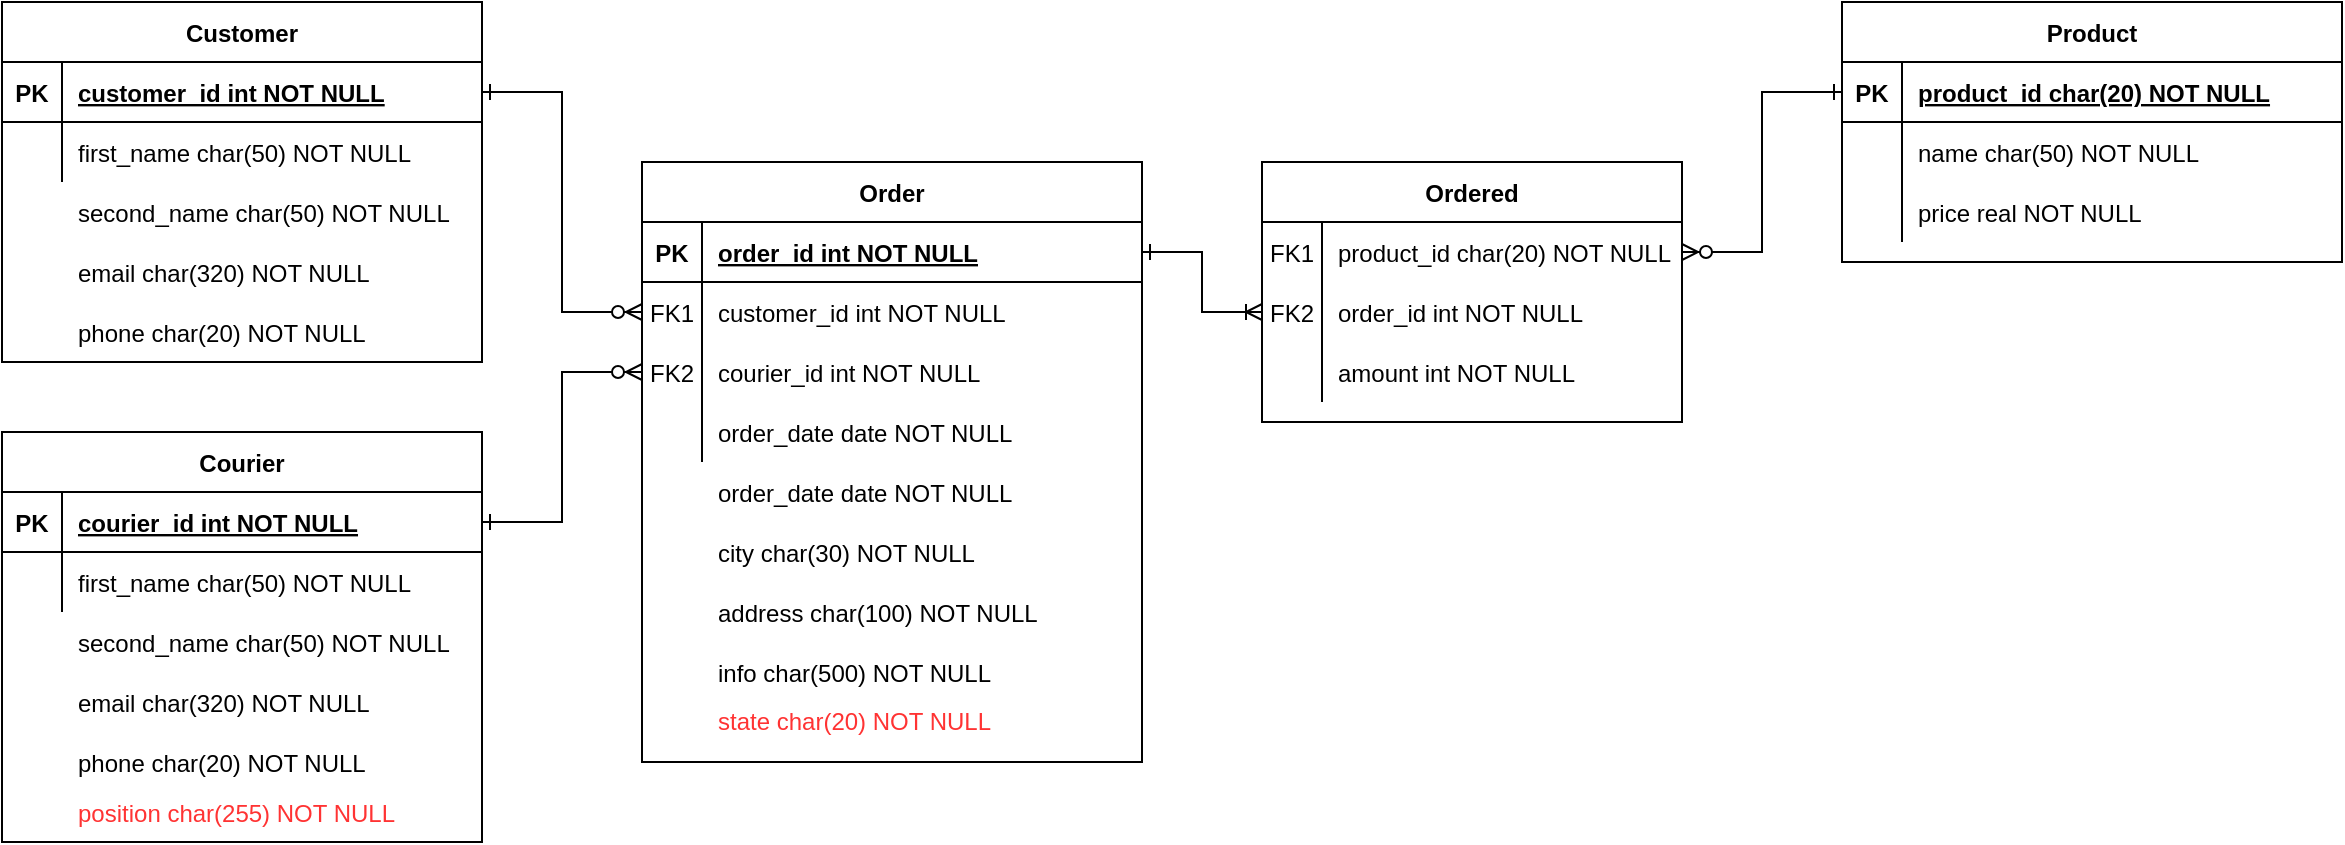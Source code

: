 <mxfile version="14.4.3" type="device"><diagram id="R2lEEEUBdFMjLlhIrx00" name="Page-1"><mxGraphModel dx="1550" dy="787" grid="1" gridSize="10" guides="1" tooltips="1" connect="1" arrows="1" fold="1" page="1" pageScale="1" pageWidth="1169" pageHeight="827" math="0" shadow="0" extFonts="Permanent Marker^https://fonts.googleapis.com/css?family=Permanent+Marker"><root><mxCell id="0"/><mxCell id="1" parent="0"/><mxCell id="C-vyLk0tnHw3VtMMgP7b-1" value="" style="edgeStyle=orthogonalEdgeStyle;endArrow=ERzeroToMany;startArrow=ERone;endFill=1;startFill=0;rounded=0;" parent="1" source="C-vyLk0tnHw3VtMMgP7b-24" target="C-vyLk0tnHw3VtMMgP7b-6" edge="1"><mxGeometry width="100" height="100" relative="1" as="geometry"><mxPoint x="340" y="720" as="sourcePoint"/><mxPoint x="440" y="620" as="targetPoint"/></mxGeometry></mxCell><mxCell id="C-vyLk0tnHw3VtMMgP7b-2" value="Order" style="shape=table;startSize=30;container=1;collapsible=1;childLayout=tableLayout;fixedRows=1;rowLines=0;fontStyle=1;align=center;resizeLast=1;" parent="1" vertex="1"><mxGeometry x="400" y="120" width="250" height="300" as="geometry"/></mxCell><mxCell id="C-vyLk0tnHw3VtMMgP7b-3" value="" style="shape=partialRectangle;collapsible=0;dropTarget=0;pointerEvents=0;fillColor=none;points=[[0,0.5],[1,0.5]];portConstraint=eastwest;top=0;left=0;right=0;bottom=1;" parent="C-vyLk0tnHw3VtMMgP7b-2" vertex="1"><mxGeometry y="30" width="250" height="30" as="geometry"/></mxCell><mxCell id="C-vyLk0tnHw3VtMMgP7b-4" value="PK" style="shape=partialRectangle;overflow=hidden;connectable=0;fillColor=none;top=0;left=0;bottom=0;right=0;fontStyle=1;" parent="C-vyLk0tnHw3VtMMgP7b-3" vertex="1"><mxGeometry width="30" height="30" as="geometry"/></mxCell><mxCell id="C-vyLk0tnHw3VtMMgP7b-5" value="order_id int NOT NULL " style="shape=partialRectangle;overflow=hidden;connectable=0;fillColor=none;top=0;left=0;bottom=0;right=0;align=left;spacingLeft=6;fontStyle=5;" parent="C-vyLk0tnHw3VtMMgP7b-3" vertex="1"><mxGeometry x="30" width="220" height="30" as="geometry"/></mxCell><mxCell id="C-vyLk0tnHw3VtMMgP7b-6" value="" style="shape=partialRectangle;collapsible=0;dropTarget=0;pointerEvents=0;fillColor=none;points=[[0,0.5],[1,0.5]];portConstraint=eastwest;top=0;left=0;right=0;bottom=0;" parent="C-vyLk0tnHw3VtMMgP7b-2" vertex="1"><mxGeometry y="60" width="250" height="30" as="geometry"/></mxCell><mxCell id="C-vyLk0tnHw3VtMMgP7b-7" value="FK1" style="shape=partialRectangle;overflow=hidden;connectable=0;fillColor=none;top=0;left=0;bottom=0;right=0;" parent="C-vyLk0tnHw3VtMMgP7b-6" vertex="1"><mxGeometry width="30" height="30" as="geometry"/></mxCell><mxCell id="C-vyLk0tnHw3VtMMgP7b-8" value="customer_id int NOT NULL" style="shape=partialRectangle;overflow=hidden;connectable=0;fillColor=none;top=0;left=0;bottom=0;right=0;align=left;spacingLeft=6;" parent="C-vyLk0tnHw3VtMMgP7b-6" vertex="1"><mxGeometry x="30" width="220" height="30" as="geometry"/></mxCell><mxCell id="C-vyLk0tnHw3VtMMgP7b-9" value="" style="shape=partialRectangle;collapsible=0;dropTarget=0;pointerEvents=0;fillColor=none;points=[[0,0.5],[1,0.5]];portConstraint=eastwest;top=0;left=0;right=0;bottom=0;" parent="C-vyLk0tnHw3VtMMgP7b-2" vertex="1"><mxGeometry y="90" width="250" height="30" as="geometry"/></mxCell><mxCell id="C-vyLk0tnHw3VtMMgP7b-10" value="FK2" style="shape=partialRectangle;overflow=hidden;connectable=0;fillColor=none;top=0;left=0;bottom=0;right=0;" parent="C-vyLk0tnHw3VtMMgP7b-9" vertex="1"><mxGeometry width="30" height="30" as="geometry"/></mxCell><mxCell id="C-vyLk0tnHw3VtMMgP7b-11" value="courier_id int NOT NULL" style="shape=partialRectangle;overflow=hidden;connectable=0;fillColor=none;top=0;left=0;bottom=0;right=0;align=left;spacingLeft=6;" parent="C-vyLk0tnHw3VtMMgP7b-9" vertex="1"><mxGeometry x="30" width="220" height="30" as="geometry"/></mxCell><mxCell id="mKZ9KQitrfVfsh1KLSep-66" value="" style="shape=partialRectangle;collapsible=0;dropTarget=0;pointerEvents=0;fillColor=none;points=[[0,0.5],[1,0.5]];portConstraint=eastwest;top=0;left=0;right=0;bottom=0;" vertex="1" parent="C-vyLk0tnHw3VtMMgP7b-2"><mxGeometry y="120" width="250" height="30" as="geometry"/></mxCell><mxCell id="mKZ9KQitrfVfsh1KLSep-67" value="" style="shape=partialRectangle;overflow=hidden;connectable=0;fillColor=none;top=0;left=0;bottom=0;right=0;" vertex="1" parent="mKZ9KQitrfVfsh1KLSep-66"><mxGeometry width="30" height="30" as="geometry"/></mxCell><mxCell id="mKZ9KQitrfVfsh1KLSep-68" value="order_date date NOT NULL" style="shape=partialRectangle;overflow=hidden;connectable=0;fillColor=none;top=0;left=0;bottom=0;right=0;align=left;spacingLeft=6;" vertex="1" parent="mKZ9KQitrfVfsh1KLSep-66"><mxGeometry x="30" width="220" height="30" as="geometry"/></mxCell><mxCell id="C-vyLk0tnHw3VtMMgP7b-23" value="Customer" style="shape=table;startSize=30;container=1;collapsible=1;childLayout=tableLayout;fixedRows=1;rowLines=0;fontStyle=1;align=center;resizeLast=1;" parent="1" vertex="1"><mxGeometry x="80" y="40" width="240" height="180" as="geometry"/></mxCell><mxCell id="C-vyLk0tnHw3VtMMgP7b-24" value="" style="shape=partialRectangle;collapsible=0;dropTarget=0;pointerEvents=0;fillColor=none;points=[[0,0.5],[1,0.5]];portConstraint=eastwest;top=0;left=0;right=0;bottom=1;" parent="C-vyLk0tnHw3VtMMgP7b-23" vertex="1"><mxGeometry y="30" width="240" height="30" as="geometry"/></mxCell><mxCell id="C-vyLk0tnHw3VtMMgP7b-25" value="PK" style="shape=partialRectangle;overflow=hidden;connectable=0;fillColor=none;top=0;left=0;bottom=0;right=0;fontStyle=1;" parent="C-vyLk0tnHw3VtMMgP7b-24" vertex="1"><mxGeometry width="30" height="30" as="geometry"/></mxCell><mxCell id="C-vyLk0tnHw3VtMMgP7b-26" value="customer_id int NOT NULL " style="shape=partialRectangle;overflow=hidden;connectable=0;fillColor=none;top=0;left=0;bottom=0;right=0;align=left;spacingLeft=6;fontStyle=5;" parent="C-vyLk0tnHw3VtMMgP7b-24" vertex="1"><mxGeometry x="30" width="210" height="30" as="geometry"/></mxCell><mxCell id="C-vyLk0tnHw3VtMMgP7b-27" value="" style="shape=partialRectangle;collapsible=0;dropTarget=0;pointerEvents=0;fillColor=none;points=[[0,0.5],[1,0.5]];portConstraint=eastwest;top=0;left=0;right=0;bottom=0;" parent="C-vyLk0tnHw3VtMMgP7b-23" vertex="1"><mxGeometry y="60" width="240" height="30" as="geometry"/></mxCell><mxCell id="C-vyLk0tnHw3VtMMgP7b-28" value="" style="shape=partialRectangle;overflow=hidden;connectable=0;fillColor=none;top=0;left=0;bottom=0;right=0;" parent="C-vyLk0tnHw3VtMMgP7b-27" vertex="1"><mxGeometry width="30" height="30" as="geometry"/></mxCell><mxCell id="C-vyLk0tnHw3VtMMgP7b-29" value="first_name char(50) NOT NULL" style="shape=partialRectangle;overflow=hidden;connectable=0;fillColor=none;top=0;left=0;bottom=0;right=0;align=left;spacingLeft=6;" parent="C-vyLk0tnHw3VtMMgP7b-27" vertex="1"><mxGeometry x="30" width="210" height="30" as="geometry"/></mxCell><mxCell id="mKZ9KQitrfVfsh1KLSep-1" value="Product" style="shape=table;startSize=30;container=1;collapsible=1;childLayout=tableLayout;fixedRows=1;rowLines=0;fontStyle=1;align=center;resizeLast=1;" vertex="1" parent="1"><mxGeometry x="1000" y="40" width="250" height="130" as="geometry"/></mxCell><mxCell id="mKZ9KQitrfVfsh1KLSep-2" value="" style="shape=partialRectangle;collapsible=0;dropTarget=0;pointerEvents=0;fillColor=none;points=[[0,0.5],[1,0.5]];portConstraint=eastwest;top=0;left=0;right=0;bottom=1;" vertex="1" parent="mKZ9KQitrfVfsh1KLSep-1"><mxGeometry y="30" width="250" height="30" as="geometry"/></mxCell><mxCell id="mKZ9KQitrfVfsh1KLSep-3" value="PK" style="shape=partialRectangle;overflow=hidden;connectable=0;fillColor=none;top=0;left=0;bottom=0;right=0;fontStyle=1;" vertex="1" parent="mKZ9KQitrfVfsh1KLSep-2"><mxGeometry width="30" height="30" as="geometry"/></mxCell><mxCell id="mKZ9KQitrfVfsh1KLSep-4" value="product_id char(20) NOT NULL " style="shape=partialRectangle;overflow=hidden;connectable=0;fillColor=none;top=0;left=0;bottom=0;right=0;align=left;spacingLeft=6;fontStyle=5;" vertex="1" parent="mKZ9KQitrfVfsh1KLSep-2"><mxGeometry x="30" width="220" height="30" as="geometry"/></mxCell><mxCell id="mKZ9KQitrfVfsh1KLSep-5" value="" style="shape=partialRectangle;collapsible=0;dropTarget=0;pointerEvents=0;fillColor=none;points=[[0,0.5],[1,0.5]];portConstraint=eastwest;top=0;left=0;right=0;bottom=0;" vertex="1" parent="mKZ9KQitrfVfsh1KLSep-1"><mxGeometry y="60" width="250" height="30" as="geometry"/></mxCell><mxCell id="mKZ9KQitrfVfsh1KLSep-6" value="" style="shape=partialRectangle;overflow=hidden;connectable=0;fillColor=none;top=0;left=0;bottom=0;right=0;" vertex="1" parent="mKZ9KQitrfVfsh1KLSep-5"><mxGeometry width="30" height="30" as="geometry"/></mxCell><mxCell id="mKZ9KQitrfVfsh1KLSep-7" value="name char(50) NOT NULL" style="shape=partialRectangle;overflow=hidden;connectable=0;fillColor=none;top=0;left=0;bottom=0;right=0;align=left;spacingLeft=6;" vertex="1" parent="mKZ9KQitrfVfsh1KLSep-5"><mxGeometry x="30" width="220" height="30" as="geometry"/></mxCell><mxCell id="mKZ9KQitrfVfsh1KLSep-8" value="" style="shape=partialRectangle;collapsible=0;dropTarget=0;pointerEvents=0;fillColor=none;points=[[0,0.5],[1,0.5]];portConstraint=eastwest;top=0;left=0;right=0;bottom=0;" vertex="1" parent="mKZ9KQitrfVfsh1KLSep-1"><mxGeometry y="90" width="250" height="30" as="geometry"/></mxCell><mxCell id="mKZ9KQitrfVfsh1KLSep-9" value="" style="shape=partialRectangle;overflow=hidden;connectable=0;fillColor=none;top=0;left=0;bottom=0;right=0;" vertex="1" parent="mKZ9KQitrfVfsh1KLSep-8"><mxGeometry width="30" height="30" as="geometry"/></mxCell><mxCell id="mKZ9KQitrfVfsh1KLSep-10" value="price real NOT NULL" style="shape=partialRectangle;overflow=hidden;connectable=0;fillColor=none;top=0;left=0;bottom=0;right=0;align=left;spacingLeft=6;" vertex="1" parent="mKZ9KQitrfVfsh1KLSep-8"><mxGeometry x="30" width="220" height="30" as="geometry"/></mxCell><mxCell id="mKZ9KQitrfVfsh1KLSep-24" value="Ordered" style="shape=table;startSize=30;container=1;collapsible=1;childLayout=tableLayout;fixedRows=1;rowLines=0;fontStyle=1;align=center;resizeLast=1;" vertex="1" parent="1"><mxGeometry x="710" y="120" width="210" height="130" as="geometry"/></mxCell><mxCell id="mKZ9KQitrfVfsh1KLSep-28" value="" style="shape=partialRectangle;collapsible=0;dropTarget=0;pointerEvents=0;fillColor=none;top=0;left=0;bottom=0;right=0;points=[[0,0.5],[1,0.5]];portConstraint=eastwest;" vertex="1" parent="mKZ9KQitrfVfsh1KLSep-24"><mxGeometry y="30" width="210" height="30" as="geometry"/></mxCell><mxCell id="mKZ9KQitrfVfsh1KLSep-29" value="FK1" style="shape=partialRectangle;connectable=0;fillColor=none;top=0;left=0;bottom=0;right=0;editable=1;overflow=hidden;" vertex="1" parent="mKZ9KQitrfVfsh1KLSep-28"><mxGeometry width="30" height="30" as="geometry"/></mxCell><mxCell id="mKZ9KQitrfVfsh1KLSep-30" value="product_id char(20) NOT NULL" style="shape=partialRectangle;connectable=0;fillColor=none;top=0;left=0;bottom=0;right=0;align=left;spacingLeft=6;overflow=hidden;" vertex="1" parent="mKZ9KQitrfVfsh1KLSep-28"><mxGeometry x="30" width="180" height="30" as="geometry"/></mxCell><mxCell id="mKZ9KQitrfVfsh1KLSep-31" value="" style="shape=partialRectangle;collapsible=0;dropTarget=0;pointerEvents=0;fillColor=none;top=0;left=0;bottom=0;right=0;points=[[0,0.5],[1,0.5]];portConstraint=eastwest;" vertex="1" parent="mKZ9KQitrfVfsh1KLSep-24"><mxGeometry y="60" width="210" height="30" as="geometry"/></mxCell><mxCell id="mKZ9KQitrfVfsh1KLSep-32" value="FK2" style="shape=partialRectangle;connectable=0;fillColor=none;top=0;left=0;bottom=0;right=0;editable=1;overflow=hidden;" vertex="1" parent="mKZ9KQitrfVfsh1KLSep-31"><mxGeometry width="30" height="30" as="geometry"/></mxCell><mxCell id="mKZ9KQitrfVfsh1KLSep-33" value="order_id int NOT NULL" style="shape=partialRectangle;connectable=0;fillColor=none;top=0;left=0;bottom=0;right=0;align=left;spacingLeft=6;overflow=hidden;" vertex="1" parent="mKZ9KQitrfVfsh1KLSep-31"><mxGeometry x="30" width="180" height="30" as="geometry"/></mxCell><mxCell id="mKZ9KQitrfVfsh1KLSep-34" value="" style="shape=partialRectangle;collapsible=0;dropTarget=0;pointerEvents=0;fillColor=none;top=0;left=0;bottom=0;right=0;points=[[0,0.5],[1,0.5]];portConstraint=eastwest;" vertex="1" parent="mKZ9KQitrfVfsh1KLSep-24"><mxGeometry y="90" width="210" height="30" as="geometry"/></mxCell><mxCell id="mKZ9KQitrfVfsh1KLSep-35" value="" style="shape=partialRectangle;connectable=0;fillColor=none;top=0;left=0;bottom=0;right=0;editable=1;overflow=hidden;" vertex="1" parent="mKZ9KQitrfVfsh1KLSep-34"><mxGeometry width="30" height="30" as="geometry"/></mxCell><mxCell id="mKZ9KQitrfVfsh1KLSep-36" value="amount int NOT NULL" style="shape=partialRectangle;connectable=0;fillColor=none;top=0;left=0;bottom=0;right=0;align=left;spacingLeft=6;overflow=hidden;" vertex="1" parent="mKZ9KQitrfVfsh1KLSep-34"><mxGeometry x="30" width="180" height="30" as="geometry"/></mxCell><mxCell id="mKZ9KQitrfVfsh1KLSep-37" style="edgeStyle=orthogonalEdgeStyle;rounded=0;orthogonalLoop=1;jettySize=auto;html=1;exitX=1;exitY=0.5;exitDx=0;exitDy=0;entryX=0;entryY=0.5;entryDx=0;entryDy=0;endArrow=ERone;endFill=0;startArrow=ERzeroToMany;startFill=1;" edge="1" parent="1" source="mKZ9KQitrfVfsh1KLSep-28" target="mKZ9KQitrfVfsh1KLSep-2"><mxGeometry relative="1" as="geometry"/></mxCell><mxCell id="mKZ9KQitrfVfsh1KLSep-38" style="edgeStyle=orthogonalEdgeStyle;rounded=0;orthogonalLoop=1;jettySize=auto;html=1;exitX=1;exitY=0.5;exitDx=0;exitDy=0;endArrow=ERoneToMany;endFill=0;startArrow=ERone;startFill=0;" edge="1" parent="1" source="C-vyLk0tnHw3VtMMgP7b-3" target="mKZ9KQitrfVfsh1KLSep-31"><mxGeometry relative="1" as="geometry"/></mxCell><mxCell id="mKZ9KQitrfVfsh1KLSep-47" value="" style="shape=partialRectangle;collapsible=0;dropTarget=0;pointerEvents=0;fillColor=none;points=[[0,0.5],[1,0.5]];portConstraint=eastwest;top=0;left=0;right=0;bottom=0;" vertex="1" parent="1"><mxGeometry x="400" y="270" width="250" height="30" as="geometry"/></mxCell><mxCell id="mKZ9KQitrfVfsh1KLSep-48" value="" style="shape=partialRectangle;overflow=hidden;connectable=0;fillColor=none;top=0;left=0;bottom=0;right=0;" vertex="1" parent="mKZ9KQitrfVfsh1KLSep-47"><mxGeometry width="30" height="30" as="geometry"/></mxCell><mxCell id="mKZ9KQitrfVfsh1KLSep-49" value="order_date date NOT NULL" style="shape=partialRectangle;overflow=hidden;connectable=0;fillColor=none;top=0;left=0;bottom=0;right=0;align=left;spacingLeft=6;" vertex="1" parent="mKZ9KQitrfVfsh1KLSep-47"><mxGeometry x="30" width="220" height="30" as="geometry"/></mxCell><mxCell id="mKZ9KQitrfVfsh1KLSep-50" value="second_name char(50) NOT NULL" style="shape=partialRectangle;overflow=hidden;connectable=0;fillColor=none;top=0;left=0;bottom=0;right=0;align=left;spacingLeft=6;" vertex="1" parent="1"><mxGeometry x="110" y="130" width="210" height="30" as="geometry"/></mxCell><mxCell id="mKZ9KQitrfVfsh1KLSep-51" value="email char(320) NOT NULL" style="shape=partialRectangle;overflow=hidden;connectable=0;fillColor=none;top=0;left=0;bottom=0;right=0;align=left;spacingLeft=6;" vertex="1" parent="1"><mxGeometry x="110" y="160" width="210" height="30" as="geometry"/></mxCell><mxCell id="mKZ9KQitrfVfsh1KLSep-52" value="phone char(20) NOT NULL" style="shape=partialRectangle;overflow=hidden;connectable=0;fillColor=none;top=0;left=0;bottom=0;right=0;align=left;spacingLeft=6;" vertex="1" parent="1"><mxGeometry x="110" y="190" width="210" height="30" as="geometry"/></mxCell><mxCell id="mKZ9KQitrfVfsh1KLSep-54" value="" style="shape=partialRectangle;collapsible=0;dropTarget=0;pointerEvents=0;fillColor=none;points=[[0,0.5],[1,0.5]];portConstraint=eastwest;top=0;left=0;right=0;bottom=0;" vertex="1" parent="1"><mxGeometry x="400" y="330" width="250" height="30" as="geometry"/></mxCell><mxCell id="mKZ9KQitrfVfsh1KLSep-55" value="" style="shape=partialRectangle;overflow=hidden;connectable=0;fillColor=none;top=0;left=0;bottom=0;right=0;" vertex="1" parent="mKZ9KQitrfVfsh1KLSep-54"><mxGeometry width="30" height="30" as="geometry"/></mxCell><mxCell id="mKZ9KQitrfVfsh1KLSep-56" value="address char(100) NOT NULL" style="shape=partialRectangle;overflow=hidden;connectable=0;fillColor=none;top=0;left=0;bottom=0;right=0;align=left;spacingLeft=6;" vertex="1" parent="mKZ9KQitrfVfsh1KLSep-54"><mxGeometry x="30" width="220" height="30" as="geometry"/></mxCell><mxCell id="mKZ9KQitrfVfsh1KLSep-57" value="" style="shape=partialRectangle;collapsible=0;dropTarget=0;pointerEvents=0;fillColor=none;points=[[0,0.5],[1,0.5]];portConstraint=eastwest;top=0;left=0;right=0;bottom=0;" vertex="1" parent="1"><mxGeometry x="400" y="300" width="250" height="30" as="geometry"/></mxCell><mxCell id="mKZ9KQitrfVfsh1KLSep-58" value="" style="shape=partialRectangle;overflow=hidden;connectable=0;fillColor=none;top=0;left=0;bottom=0;right=0;" vertex="1" parent="mKZ9KQitrfVfsh1KLSep-57"><mxGeometry width="30" height="30" as="geometry"/></mxCell><mxCell id="mKZ9KQitrfVfsh1KLSep-59" value="city char(30) NOT NULL" style="shape=partialRectangle;overflow=hidden;connectable=0;fillColor=none;top=0;left=0;bottom=0;right=0;align=left;spacingLeft=6;" vertex="1" parent="mKZ9KQitrfVfsh1KLSep-57"><mxGeometry x="30" width="220" height="30" as="geometry"/></mxCell><mxCell id="mKZ9KQitrfVfsh1KLSep-60" value="" style="shape=partialRectangle;collapsible=0;dropTarget=0;pointerEvents=0;fillColor=none;points=[[0,0.5],[1,0.5]];portConstraint=eastwest;top=0;left=0;right=0;bottom=0;" vertex="1" parent="1"><mxGeometry x="400" y="360" width="250" height="30" as="geometry"/></mxCell><mxCell id="mKZ9KQitrfVfsh1KLSep-61" value="" style="shape=partialRectangle;overflow=hidden;connectable=0;fillColor=none;top=0;left=0;bottom=0;right=0;" vertex="1" parent="mKZ9KQitrfVfsh1KLSep-60"><mxGeometry width="30" height="30" as="geometry"/></mxCell><mxCell id="mKZ9KQitrfVfsh1KLSep-62" value="info char(500) NOT NULL" style="shape=partialRectangle;overflow=hidden;connectable=0;fillColor=none;top=0;left=0;bottom=0;right=0;align=left;spacingLeft=6;" vertex="1" parent="mKZ9KQitrfVfsh1KLSep-60"><mxGeometry x="30" width="220" height="30" as="geometry"/></mxCell><mxCell id="mKZ9KQitrfVfsh1KLSep-63" value="" style="shape=partialRectangle;collapsible=0;dropTarget=0;pointerEvents=0;fillColor=none;points=[[0,0.5],[1,0.5]];portConstraint=eastwest;top=0;left=0;right=0;bottom=0;" vertex="1" parent="1"><mxGeometry x="400" y="384" width="250" height="30" as="geometry"/></mxCell><mxCell id="mKZ9KQitrfVfsh1KLSep-64" value="" style="shape=partialRectangle;overflow=hidden;connectable=0;fillColor=none;top=0;left=0;bottom=0;right=0;" vertex="1" parent="mKZ9KQitrfVfsh1KLSep-63"><mxGeometry width="30" height="30" as="geometry"/></mxCell><mxCell id="mKZ9KQitrfVfsh1KLSep-65" value="state char(20) NOT NULL" style="shape=partialRectangle;overflow=hidden;connectable=0;fillColor=none;top=0;left=0;bottom=0;right=0;align=left;spacingLeft=6;fontColor=#FF3333;" vertex="1" parent="mKZ9KQitrfVfsh1KLSep-63"><mxGeometry x="30" width="220" height="30" as="geometry"/></mxCell><mxCell id="mKZ9KQitrfVfsh1KLSep-76" value="Courier" style="shape=table;startSize=30;container=1;collapsible=1;childLayout=tableLayout;fixedRows=1;rowLines=0;fontStyle=1;align=center;resizeLast=1;" vertex="1" parent="1"><mxGeometry x="80" y="255" width="240" height="205" as="geometry"/></mxCell><mxCell id="mKZ9KQitrfVfsh1KLSep-77" value="" style="shape=partialRectangle;collapsible=0;dropTarget=0;pointerEvents=0;fillColor=none;points=[[0,0.5],[1,0.5]];portConstraint=eastwest;top=0;left=0;right=0;bottom=1;" vertex="1" parent="mKZ9KQitrfVfsh1KLSep-76"><mxGeometry y="30" width="240" height="30" as="geometry"/></mxCell><mxCell id="mKZ9KQitrfVfsh1KLSep-78" value="PK" style="shape=partialRectangle;overflow=hidden;connectable=0;fillColor=none;top=0;left=0;bottom=0;right=0;fontStyle=1;" vertex="1" parent="mKZ9KQitrfVfsh1KLSep-77"><mxGeometry width="30" height="30" as="geometry"/></mxCell><mxCell id="mKZ9KQitrfVfsh1KLSep-79" value="courier_id int NOT NULL " style="shape=partialRectangle;overflow=hidden;connectable=0;fillColor=none;top=0;left=0;bottom=0;right=0;align=left;spacingLeft=6;fontStyle=5;" vertex="1" parent="mKZ9KQitrfVfsh1KLSep-77"><mxGeometry x="30" width="210" height="30" as="geometry"/></mxCell><mxCell id="mKZ9KQitrfVfsh1KLSep-80" value="" style="shape=partialRectangle;collapsible=0;dropTarget=0;pointerEvents=0;fillColor=none;points=[[0,0.5],[1,0.5]];portConstraint=eastwest;top=0;left=0;right=0;bottom=0;" vertex="1" parent="mKZ9KQitrfVfsh1KLSep-76"><mxGeometry y="60" width="240" height="30" as="geometry"/></mxCell><mxCell id="mKZ9KQitrfVfsh1KLSep-81" value="" style="shape=partialRectangle;overflow=hidden;connectable=0;fillColor=none;top=0;left=0;bottom=0;right=0;" vertex="1" parent="mKZ9KQitrfVfsh1KLSep-80"><mxGeometry width="30" height="30" as="geometry"/></mxCell><mxCell id="mKZ9KQitrfVfsh1KLSep-82" value="first_name char(50) NOT NULL" style="shape=partialRectangle;overflow=hidden;connectable=0;fillColor=none;top=0;left=0;bottom=0;right=0;align=left;spacingLeft=6;" vertex="1" parent="mKZ9KQitrfVfsh1KLSep-80"><mxGeometry x="30" width="210" height="30" as="geometry"/></mxCell><mxCell id="mKZ9KQitrfVfsh1KLSep-83" value="second_name char(50) NOT NULL" style="shape=partialRectangle;overflow=hidden;connectable=0;fillColor=none;top=0;left=0;bottom=0;right=0;align=left;spacingLeft=6;" vertex="1" parent="1"><mxGeometry x="110" y="345" width="210" height="30" as="geometry"/></mxCell><mxCell id="mKZ9KQitrfVfsh1KLSep-84" value="email char(320) NOT NULL" style="shape=partialRectangle;overflow=hidden;connectable=0;fillColor=none;top=0;left=0;bottom=0;right=0;align=left;spacingLeft=6;" vertex="1" parent="1"><mxGeometry x="110" y="375" width="210" height="30" as="geometry"/></mxCell><mxCell id="mKZ9KQitrfVfsh1KLSep-85" value="phone char(20) NOT NULL" style="shape=partialRectangle;overflow=hidden;connectable=0;fillColor=none;top=0;left=0;bottom=0;right=0;align=left;spacingLeft=6;" vertex="1" parent="1"><mxGeometry x="110" y="405" width="210" height="30" as="geometry"/></mxCell><mxCell id="mKZ9KQitrfVfsh1KLSep-86" value="position char(255) NOT NULL" style="shape=partialRectangle;overflow=hidden;connectable=0;fillColor=none;top=0;left=0;bottom=0;right=0;align=left;spacingLeft=6;strokeColor=#FF3333;fontColor=#FF3333;" vertex="1" parent="1"><mxGeometry x="110" y="430" width="210" height="30" as="geometry"/></mxCell><mxCell id="mKZ9KQitrfVfsh1KLSep-88" style="edgeStyle=orthogonalEdgeStyle;rounded=0;orthogonalLoop=1;jettySize=auto;html=1;exitX=0;exitY=0.5;exitDx=0;exitDy=0;entryX=1;entryY=0.5;entryDx=0;entryDy=0;startArrow=ERzeroToMany;startFill=1;endArrow=ERone;endFill=0;fontColor=#FF3333;" edge="1" parent="1" source="C-vyLk0tnHw3VtMMgP7b-9" target="mKZ9KQitrfVfsh1KLSep-77"><mxGeometry relative="1" as="geometry"/></mxCell></root></mxGraphModel></diagram></mxfile>